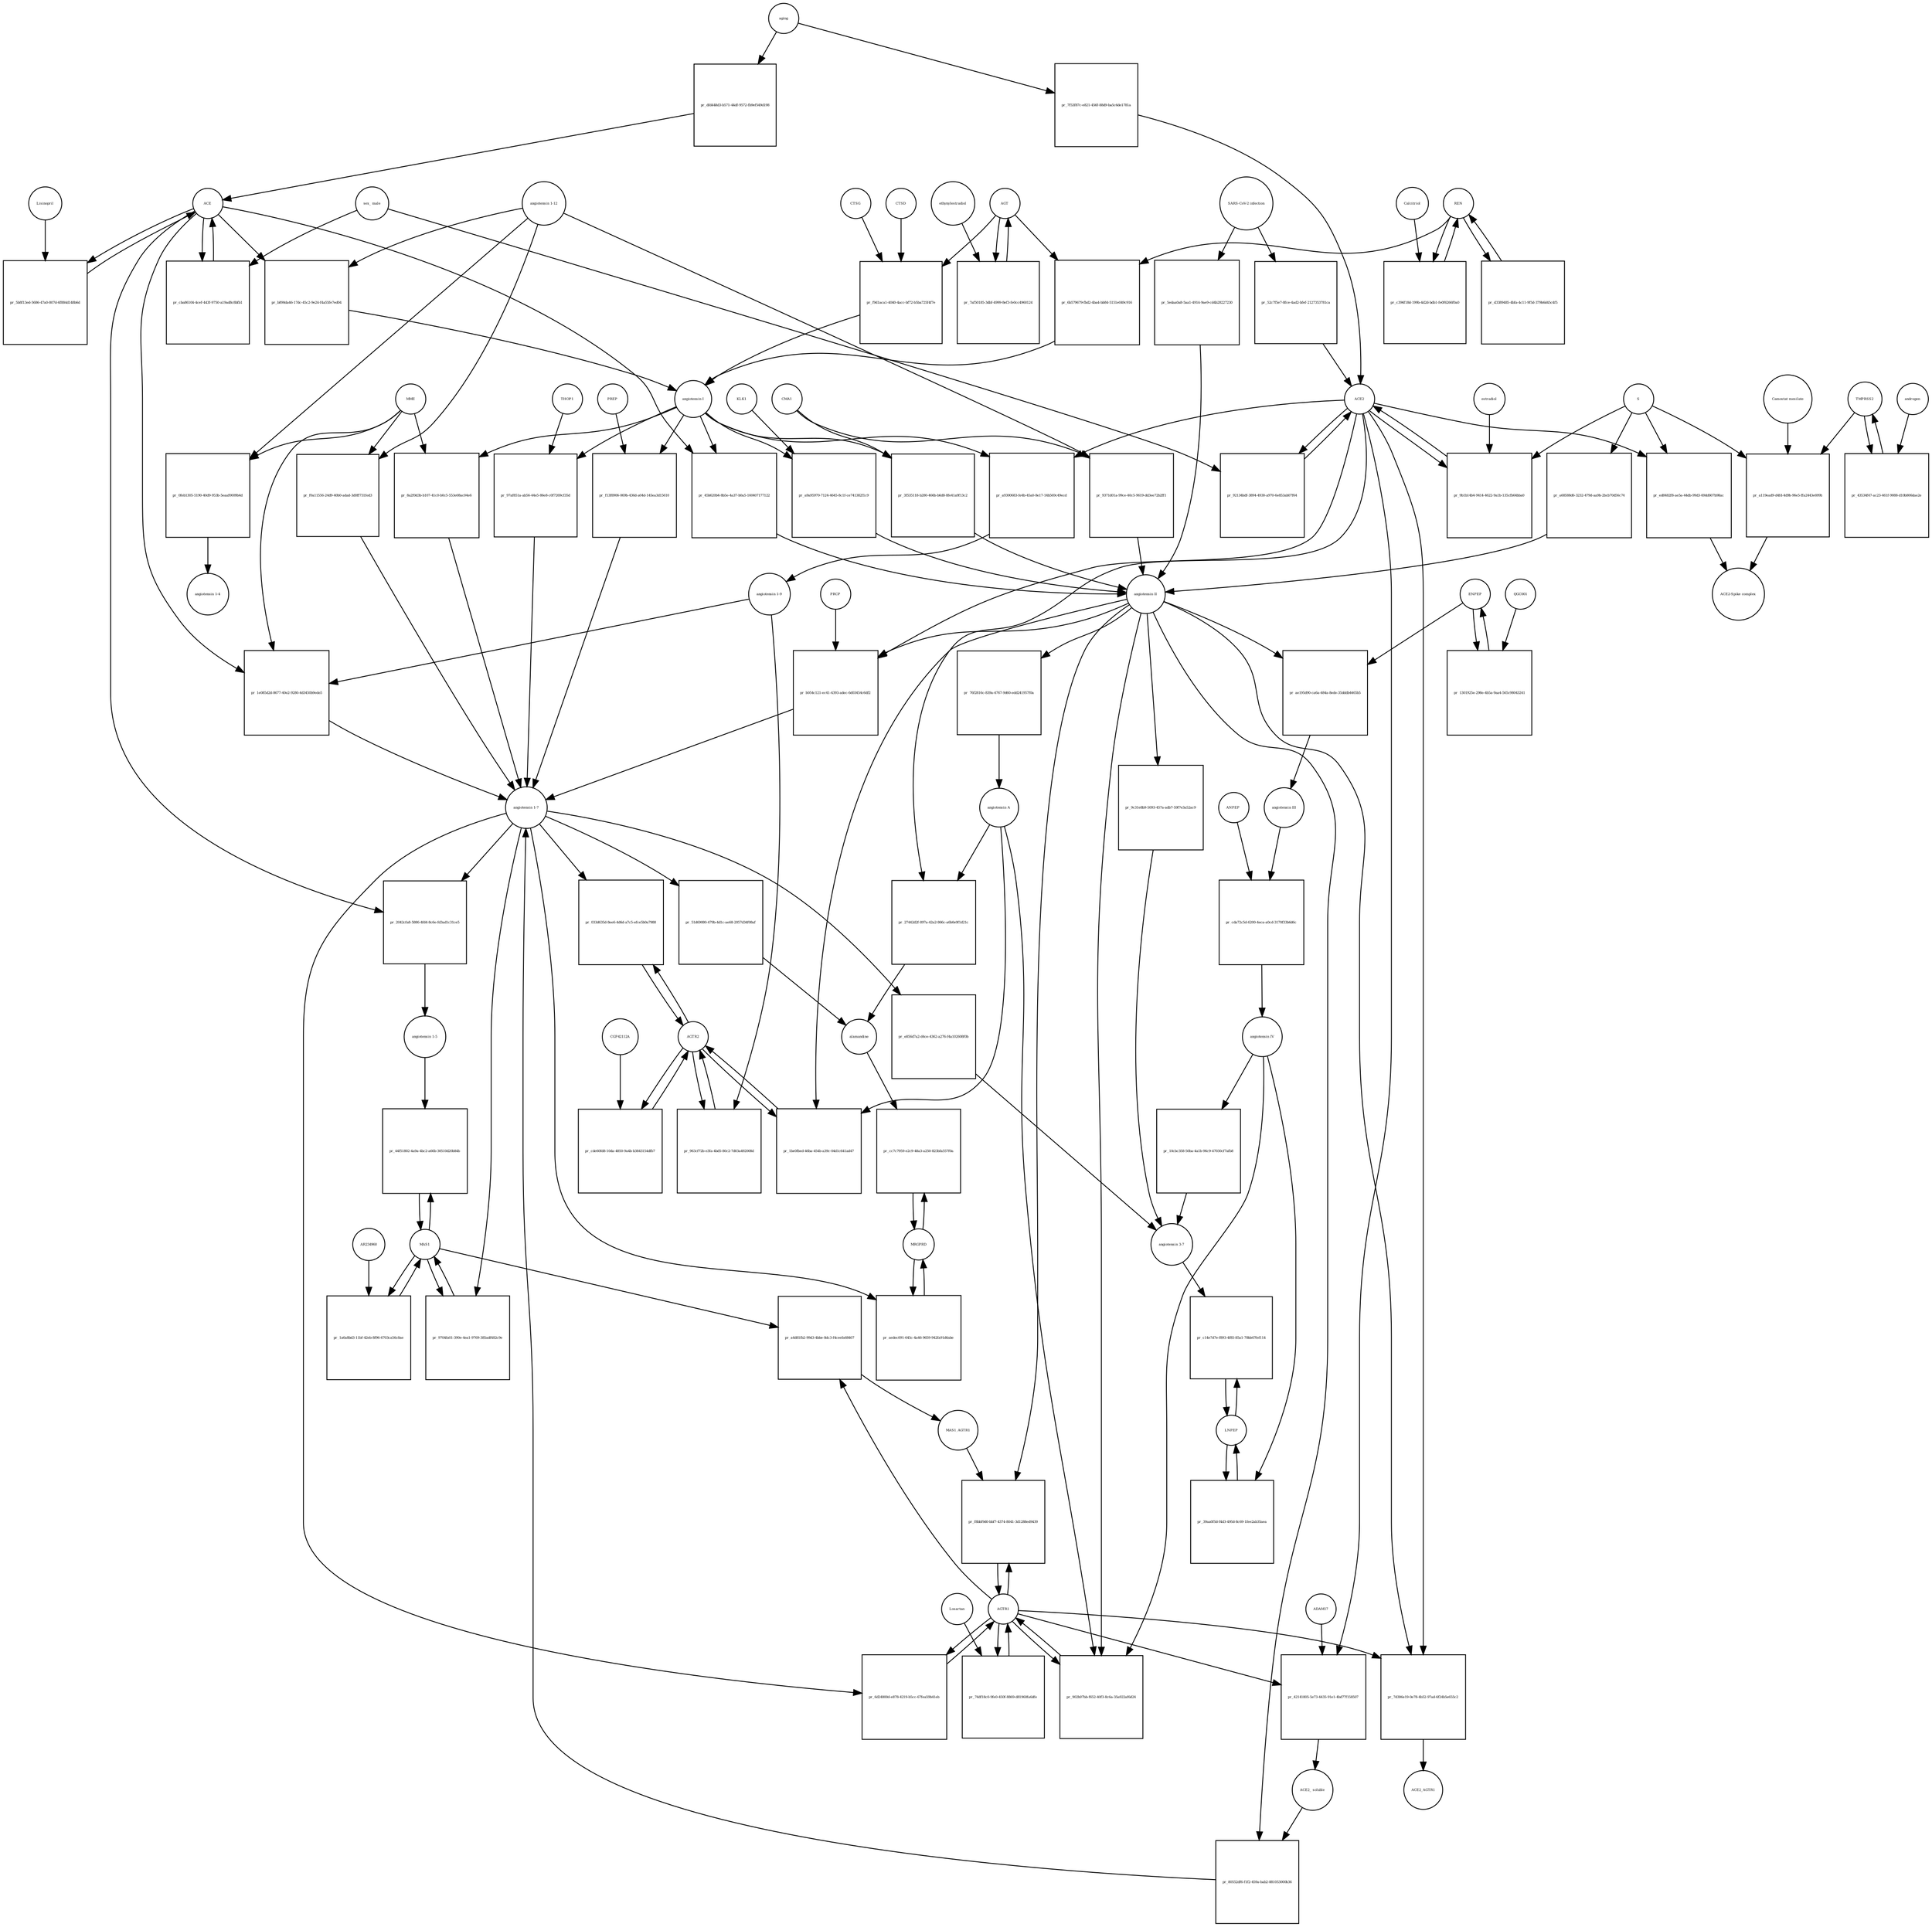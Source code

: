 strict digraph  {
"angiotensin I" [annotation="urn_miriam_obo.chebi_CHEBI%3A2718", bipartite=0, cls="simple chemical", fontsize=4, label="angiotensin I", shape=circle];
"pr_45b620b4-8b5e-4a37-b0a5-160407177122" [annotation="", bipartite=1, cls=process, fontsize=4, label="pr_45b620b4-8b5e-4a37-b0a5-160407177122", shape=square];
"angiotensin II" [annotation="urn_miriam_obo.chebi_CHEBI%3A2718", bipartite=0, cls="simple chemical", fontsize=4, label="angiotensin II", shape=circle];
ACE [annotation="urn_miriam_hgnc_HGNC%3A2707", bipartite=0, cls=macromolecule, fontsize=4, label=ACE, shape=circle];
"pr_a9300683-fe4b-45a0-8e17-14b569c49ecd" [annotation="", bipartite=1, cls=process, fontsize=4, label="pr_a9300683-fe4b-45a0-8e17-14b569c49ecd", shape=square];
"angiotensin 1-9" [annotation="urn_miriam_obo.chebi_CHEBI%3A80128", bipartite=0, cls="simple chemical", fontsize=4, label="angiotensin 1-9", shape=circle];
ACE2 [annotation="urn_miriam_hgnc_HGNC%3A13557", bipartite=0, cls=macromolecule, fontsize=4, label=ACE2, shape=circle];
"pr_1e085d2d-8677-40e2-9280-4d3450b9ede5" [annotation="", bipartite=1, cls=process, fontsize=4, label="pr_1e085d2d-8677-40e2-9280-4d3450b9ede5", shape=square];
"angiotensin 1-7" [annotation="urn_miriam_obo.chebi_CHEBI%3A55438", bipartite=0, cls="simple chemical", fontsize=4, label="angiotensin 1-7", shape=circle];
MME [annotation="urn_miriam_hgnc_HGNC%3A7154", bipartite=0, cls=macromolecule, fontsize=4, label=MME, shape=circle];
"pr_b054c121-ec41-4393-adec-6d03454c6df2" [annotation="", bipartite=1, cls=process, fontsize=4, label="pr_b054c121-ec41-4393-adec-6d03454c6df2", shape=square];
PRCP [annotation="urn_miriam_hgnc_HGNC%3A9344", bipartite=0, cls=macromolecule, fontsize=4, label=PRCP, shape=circle];
"pr_2042cfa8-5886-4fd4-8c6e-fd3ad1c31ce5" [annotation="", bipartite=1, cls=process, fontsize=4, label="pr_2042cfa8-5886-4fd4-8c6e-fd3ad1c31ce5", shape=square];
"angiotensin 1-5" [annotation="urn_miriam_obo.chebi_CHEBI%3A80129", bipartite=0, cls="simple chemical", fontsize=4, label="angiotensin 1-5", shape=circle];
REN [annotation="urn_miriam_hgnc_HGNC%3A9958", bipartite=0, cls=macromolecule, fontsize=4, label=REN, shape=circle];
"pr_c396f18d-199b-4d2d-bdb1-fe0f6266f0a0" [annotation="", bipartite=1, cls="omitted process", fontsize=4, label="pr_c396f18d-199b-4d2d-bdb1-fe0f6266f0a0", shape=square];
Calcitriol [annotation="urn_miriam_obo.chebi_CHEBI%3A17823", bipartite=0, cls="simple chemical", fontsize=4, label=Calcitriol, shape=circle];
AGT [annotation="urn_miriam_hgnc_HGNC%3A333", bipartite=0, cls=macromolecule, fontsize=4, label=AGT, shape=circle];
"pr_6b579679-fbd2-4ba4-bb84-5151e049c916" [annotation="", bipartite=1, cls=process, fontsize=4, label="pr_6b579679-fbd2-4ba4-bb84-5151e049c916", shape=square];
"pr_8a2f0d3b-b107-41c0-b0c5-553e08ac04e6" [annotation="", bipartite=1, cls=process, fontsize=4, label="pr_8a2f0d3b-b107-41c0-b0c5-553e08ac04e6", shape=square];
MAS1 [annotation="urn_miriam_hgnc_HGNC%3A6899", bipartite=0, cls=macromolecule, fontsize=4, label=MAS1, shape=circle];
"pr_44f51802-4a9a-4bc2-a66b-30510d20b84b" [annotation="", bipartite=1, cls=process, fontsize=4, label="pr_44f51802-4a9a-4bc2-a66b-30510d20b84b", shape=square];
"pr_51d69080-479b-4d1c-ae68-2057d34f08af" [annotation="", bipartite=1, cls=process, fontsize=4, label="pr_51d69080-479b-4d1c-ae68-2057d34f08af", shape=square];
alamandine [annotation="urn_miriam_pubchem.compound_44192273", bipartite=0, cls="simple chemical", fontsize=4, label=alamandine, shape=circle];
"pr_76f2816c-839a-4767-9d60-edd241957f0a" [annotation="", bipartite=1, cls=process, fontsize=4, label="pr_76f2816c-839a-4767-9d60-edd241957f0a", shape=square];
"angiotensin A" [annotation="urn_miriam_kegg.compound_C20970|urn_miriam_pubchem.compound_91691124", bipartite=0, cls="simple chemical", fontsize=4, label="angiotensin A", shape=circle];
"pr_27442d2f-897a-42a2-866c-a6b0e9f1d21c" [annotation="", bipartite=1, cls=process, fontsize=4, label="pr_27442d2f-897a-42a2-866c-a6b0e9f1d21c", shape=square];
"pr_ae195d90-ca6a-484a-8ede-35dddb4465b5" [annotation="", bipartite=1, cls=process, fontsize=4, label="pr_ae195d90-ca6a-484a-8ede-35dddb4465b5", shape=square];
"angiotensin III" [annotation="urn_miriam_obo.chebi_CHEBI%3A89666", bipartite=0, cls="simple chemical", fontsize=4, label="angiotensin III", shape=circle];
ENPEP [annotation="urn_miriam_hgnc_HGNC%3A3355", bipartite=0, cls=macromolecule, fontsize=4, label=ENPEP, shape=circle];
"pr_cda72c5d-6200-4eca-a0cd-3170f33b6d6c" [annotation="", bipartite=1, cls=process, fontsize=4, label="pr_cda72c5d-6200-4eca-a0cd-3170f33b6d6c", shape=square];
"angiotensin IV" [annotation="urn_miriam_obo.chebi_CHEBI%3A80127", bipartite=0, cls="simple chemical", fontsize=4, label="angiotensin IV", shape=circle];
"ANPEP " [annotation="urn_miriam_hgnc_HGNC%3A500", bipartite=0, cls=macromolecule, fontsize=4, label="ANPEP ", shape=circle];
AGTR2 [annotation="urn_miriam_hgnc_HGNC%3A338", bipartite=0, cls=macromolecule, fontsize=4, label=AGTR2, shape=circle];
"pr_cde60fd8-10da-4850-9a4b-b3843154dfb7" [annotation="", bipartite=1, cls=process, fontsize=4, label="pr_cde60fd8-10da-4850-9a4b-b3843154dfb7", shape=square];
CGP42112A [annotation="urn_miriam_obo.chebi_CHEBI%3A147302", bipartite=0, cls="simple chemical", fontsize=4, label=CGP42112A, shape=circle];
"pr_d3389485-4bfa-4c11-9f5d-379b6d45c4f5" [annotation="", bipartite=1, cls=process, fontsize=4, label="pr_d3389485-4bfa-4c11-9f5d-379b6d45c4f5", shape=square];
"pr_42141805-5e73-4435-91e1-4bd77f158507" [annotation="", bipartite=1, cls=process, fontsize=4, label="pr_42141805-5e73-4435-91e1-4bd77f158507", shape=square];
"ACE2_ soluble" [annotation="urn_miriam_hgnc.symbol_ACE2", bipartite=0, cls=macromolecule, fontsize=4, label="ACE2_ soluble", shape=circle];
ADAM17 [annotation="urn_miriam_hgnc_HGNC%3A195", bipartite=0, cls=macromolecule, fontsize=4, label=ADAM17, shape=circle];
AGTR1 [annotation="urn_miriam_hgnc_HGNC%3A336", bipartite=0, cls=macromolecule, fontsize=4, label=AGTR1, shape=circle];
"pr_1be0fbed-46ba-454b-a39c-04d1c641ad47" [annotation="", bipartite=1, cls=process, fontsize=4, label="pr_1be0fbed-46ba-454b-a39c-04d1c641ad47", shape=square];
"pr_7f53f87c-e821-456f-88d9-ba5c6de1781a" [annotation="", bipartite=1, cls=process, fontsize=4, label="pr_7f53f87c-e821-456f-88d9-ba5c6de1781a", shape=square];
aging [annotation="urn_miriam_obo.go_GO%3A0007568", bipartite=0, cls=phenotype, fontsize=4, label=aging, shape=circle];
MRGPRD [annotation="urn_miriam_hgnc_HGNC%3A29626", bipartite=0, cls=macromolecule, fontsize=4, label=MRGPRD, shape=circle];
"pr_cc7c7959-e2c9-48a3-a250-823bfa557f0a" [annotation="", bipartite=1, cls=process, fontsize=4, label="pr_cc7c7959-e2c9-48a3-a250-823bfa557f0a", shape=square];
"pr_80552df6-f1f2-459a-bab2-881053000b36" [annotation="", bipartite=1, cls=process, fontsize=4, label="pr_80552df6-f1f2-459a-bab2-881053000b36", shape=square];
"pr_dfd448d3-b571-44df-9572-fb9ef549d198" [annotation="", bipartite=1, cls=process, fontsize=4, label="pr_dfd448d3-b571-44df-9572-fb9ef549d198", shape=square];
"pr_92134bdf-3894-4930-a970-6e853ab07f64" [annotation="", bipartite=1, cls=process, fontsize=4, label="pr_92134bdf-3894-4930-a970-6e853ab07f64", shape=square];
"sex_ male" [annotation=urn_miriam_mesh_D008297, bipartite=0, cls=phenotype, fontsize=4, label="sex_ male", shape=circle];
"pr_a68588d6-3232-479d-aa9b-2bcb70d56c74" [annotation="", bipartite=1, cls=process, fontsize=4, label="pr_a68588d6-3232-479d-aa9b-2bcb70d56c74", shape=square];
S [annotation="urn_miriam_uniprot_P0DTC2|urn_miriam_uniprot_P59594", bipartite=0, cls=macromolecule, fontsize=4, label=S, shape=circle];
"pr_cba86104-4cef-443f-9750-a19ad8c8bfb1" [annotation="", bipartite=1, cls=process, fontsize=4, label="pr_cba86104-4cef-443f-9750-a19ad8c8bfb1", shape=square];
"pr_902b07bb-f652-40f3-8c6a-35a922af6d24" [annotation="", bipartite=1, cls=process, fontsize=4, label="pr_902b07bb-f652-40f3-8c6a-35a922af6d24", shape=square];
"pr_7d306e19-0e78-4b52-97ad-6f24b5e655c2" [annotation="", bipartite=1, cls=process, fontsize=4, label="pr_7d306e19-0e78-4b52-97ad-6f24b5e655c2", shape=square];
ACE2_AGTR1 [annotation=urn_miriam_pubmed_25225202, bipartite=0, cls=complex, fontsize=4, label=ACE2_AGTR1, shape=circle];
"pr_ed8482f8-ae5a-44db-99d3-69dd607b98ac" [annotation="", bipartite=1, cls=process, fontsize=4, label="pr_ed8482f8-ae5a-44db-99d3-69dd607b98ac", shape=square];
"ACE2-Spike complex" [annotation=urn_miriam_pubmed_32275855, bipartite=0, cls=complex, fontsize=4, label="ACE2-Spike complex", shape=circle];
"pr_5edaa0a8-5aa1-4914-9ae9-cd4b28227230" [annotation="", bipartite=1, cls=process, fontsize=4, label="pr_5edaa0a8-5aa1-4914-9ae9-cd4b28227230", shape=square];
"SARS-CoV-2 infection" [annotation="urn_miriam_taxonomy_2697049|urn_miriam_mesh_C000657245", bipartite=0, cls=phenotype, fontsize=4, label="SARS-CoV-2 infection", shape=circle];
"angiotensin 1-12" [annotation=urn_miriam_pubmed_27465904, bipartite=0, cls="simple chemical", fontsize=4, label="angiotensin 1-12", shape=circle];
"pr_9371d01a-99ce-40c5-9619-dd3ee72b2ff1" [annotation="", bipartite=1, cls=process, fontsize=4, label="pr_9371d01a-99ce-40c5-9619-dd3ee72b2ff1", shape=square];
CMA1 [annotation="urn_miriam_hgnc_HGNC%3A2097", bipartite=0, cls=macromolecule, fontsize=4, label=CMA1, shape=circle];
TMPRSS2 [annotation="urn_miriam_hgnc_HGNC%3A11876", bipartite=0, cls=macromolecule, fontsize=4, label=TMPRSS2, shape=circle];
"pr_43534f47-ac23-461f-9088-d10b806dae2e" [annotation="", bipartite=1, cls="omitted process", fontsize=4, label="pr_43534f47-ac23-461f-9088-d10b806dae2e", shape=square];
androgen [annotation="urn_miriam_obo.chebi_CHEBI%3A50113", bipartite=0, cls="simple chemical", fontsize=4, label=androgen, shape=circle];
"pr_0feb1305-5190-40d9-953b-5eaaf0009b4d" [annotation="", bipartite=1, cls=process, fontsize=4, label="pr_0feb1305-5190-40d9-953b-5eaaf0009b4d", shape=square];
"angiotensin 1-4" [annotation=urn_miriam_pubmed_22490446, bipartite=0, cls="simple chemical", fontsize=4, label="angiotensin 1-4", shape=circle];
"pr_a4d81fb2-99d3-4bbe-8dc3-f4ceefa68407" [annotation="", bipartite=1, cls=process, fontsize=4, label="pr_a4d81fb2-99d3-4bbe-8dc3-f4ceefa68407", shape=square];
MAS1_AGTR1 [annotation=urn_miriam_pubmed_15809376, bipartite=0, cls=complex, fontsize=4, label=MAS1_AGTR1, shape=circle];
"pr_f8bbf9d0-bbf7-4374-8041-3d1288ed9439" [annotation="", bipartite=1, cls=process, fontsize=4, label="pr_f8bbf9d0-bbf7-4374-8041-3d1288ed9439", shape=square];
"pr_5b8f13ed-5686-47a0-807d-6f884d148b6d" [annotation="", bipartite=1, cls=process, fontsize=4, label="pr_5b8f13ed-5686-47a0-807d-6f884d148b6d", shape=square];
Lisinopril [annotation="urn_miriam_obo.chebi_CHEBI%3A43755", bipartite=0, cls="simple chemical", fontsize=4, label=Lisinopril, shape=circle];
"pr_b890da46-17dc-45c2-9e24-f4a55fe7ed04" [annotation="", bipartite=1, cls=process, fontsize=4, label="pr_b890da46-17dc-45c2-9e24-f4a55fe7ed04", shape=square];
LNPEP [annotation="urn_miriam_hgnc_HGNC%3A6656", bipartite=0, cls=macromolecule, fontsize=4, label=LNPEP, shape=circle];
"pr_39aa0f5d-f4d3-495d-8c69-1fee2ab35aea" [annotation="", bipartite=1, cls=process, fontsize=4, label="pr_39aa0f5d-f4d3-495d-8c69-1fee2ab35aea", shape=square];
"pr_f0a11556-24d9-40b0-adad-3d0ff731fed3" [annotation="", bipartite=1, cls=process, fontsize=4, label="pr_f0a11556-24d9-40b0-adad-3d0ff731fed3", shape=square];
"pr_1a6a8bd3-11bf-42eb-8f96-6703ca56c8ae" [annotation="", bipartite=1, cls=process, fontsize=4, label="pr_1a6a8bd3-11bf-42eb-8f96-6703ca56c8ae", shape=square];
AR234960 [annotation="urn_miriam_pubchem.compound_146025955", bipartite=0, cls="simple chemical", fontsize=4, label=AR234960, shape=circle];
"pr_1301925e-298e-4b5a-9aa4-565c98043241" [annotation="", bipartite=1, cls=process, fontsize=4, label="pr_1301925e-298e-4b5a-9aa4-565c98043241", shape=square];
QGC001 [annotation=urn_miriam_pubmed_24337978, bipartite=0, cls="simple chemical", fontsize=4, label=QGC001, shape=circle];
"pr_f9d1aca1-4040-4acc-bf72-b5ba725f4f7e" [annotation="", bipartite=1, cls=process, fontsize=4, label="pr_f9d1aca1-4040-4acc-bf72-b5ba725f4f7e", shape=square];
CTSD [annotation="urn_miriam_hgnc_HGNC%3A2529", bipartite=0, cls=macromolecule, fontsize=4, label=CTSD, shape=circle];
CTSG [annotation="urn_miriam_hgnc_HGNC%3A2532", bipartite=0, cls=macromolecule, fontsize=4, label=CTSG, shape=circle];
"pr_3f535118-b280-466b-b6d8-8fe41a9f13c2" [annotation="", bipartite=1, cls=process, fontsize=4, label="pr_3f535118-b280-466b-b6d8-8fe41a9f13c2", shape=square];
"pr_a9a95970-7124-4645-8c1f-ce741382f1c9" [annotation="", bipartite=1, cls=process, fontsize=4, label="pr_a9a95970-7124-4645-8c1f-ce741382f1c9", shape=square];
KLK1 [annotation="urn_miriam_hgnc_HGNC%3A6357", bipartite=0, cls=macromolecule, fontsize=4, label=KLK1, shape=circle];
"pr_97af851a-ab56-44e5-86e8-c0f7269cf35d" [annotation="", bipartite=1, cls=process, fontsize=4, label="pr_97af851a-ab56-44e5-86e8-c0f7269cf35d", shape=square];
THOP1 [annotation="urn_miriam_hgnc_HGNC%3A11793", bipartite=0, cls=macromolecule, fontsize=4, label=THOP1, shape=circle];
"pr_f13f8906-069b-436d-a04d-145ea3d15610" [annotation="", bipartite=1, cls=process, fontsize=4, label="pr_f13f8906-069b-436d-a04d-145ea3d15610", shape=square];
PREP [annotation="urn_miriam_hgnc_HGNC%3A9358", bipartite=0, cls=macromolecule, fontsize=4, label=PREP, shape=circle];
"pr_74df18c0-9fe0-450f-8869-d81960fa6dfe" [annotation="", bipartite=1, cls=process, fontsize=4, label="pr_74df18c0-9fe0-450f-8869-d81960fa6dfe", shape=square];
Losartan [annotation="urn_miriam_obo.chebi_CHEBI%3A6541", bipartite=0, cls="simple chemical", fontsize=4, label=Losartan, shape=circle];
"pr_6d24800d-e878-4219-b5cc-67fea59b41eb" [annotation="", bipartite=1, cls=process, fontsize=4, label="pr_6d24800d-e878-4219-b5cc-67fea59b41eb", shape=square];
"pr_033d635d-8ee6-4d6d-a7c5-efce5b0a7988" [annotation="", bipartite=1, cls=process, fontsize=4, label="pr_033d635d-8ee6-4d6d-a7c5-efce5b0a7988", shape=square];
"pr_963cf72b-e3fa-4bd5-80c2-7d03a492008d" [annotation="", bipartite=1, cls=process, fontsize=4, label="pr_963cf72b-e3fa-4bd5-80c2-7d03a492008d", shape=square];
"pr_9704fa01-390e-4ea1-9769-385adf482c9e" [annotation="", bipartite=1, cls=process, fontsize=4, label="pr_9704fa01-390e-4ea1-9769-385adf482c9e", shape=square];
"pr_aedec091-645c-4a46-9659-942fa91d6abe" [annotation="", bipartite=1, cls=process, fontsize=4, label="pr_aedec091-645c-4a46-9659-942fa91d6abe", shape=square];
"pr_e856d7a2-d4ce-4362-a276-f4a102608f0b" [annotation="", bipartite=1, cls=process, fontsize=4, label="pr_e856d7a2-d4ce-4362-a276-f4a102608f0b", shape=square];
"angiotensin 3-7" [annotation=urn_miriam_pubmed_30934934, bipartite=0, cls="simple chemical", fontsize=4, label="angiotensin 3-7", shape=circle];
"pr_9c31e8b9-5093-457a-adb7-59f7e3a52ac9" [annotation="", bipartite=1, cls=process, fontsize=4, label="pr_9c31e8b9-5093-457a-adb7-59f7e3a52ac9", shape=square];
"pr_10cbc358-50ba-4a1b-96c9-47030cf7afb8" [annotation="", bipartite=1, cls=process, fontsize=4, label="pr_10cbc358-50ba-4a1b-96c9-47030cf7afb8", shape=square];
"pr_a119ead9-d4fd-4d9b-96e5-ffa2443e699b" [annotation="", bipartite=1, cls="omitted process", fontsize=4, label="pr_a119ead9-d4fd-4d9b-96e5-ffa2443e699b", shape=square];
"Camostat mesilate" [annotation="urn_miriam_obo.chebi_CHEBI%3A135632", bipartite=0, cls="simple chemical", fontsize=4, label="Camostat mesilate", shape=circle];
"pr_c14e7d7e-f893-4f85-85a1-70bb47fef114" [annotation="", bipartite=1, cls=process, fontsize=4, label="pr_c14e7d7e-f893-4f85-85a1-70bb47fef114", shape=square];
"pr_9b1b14b4-9414-4622-9a1b-135cfb64bba0" [annotation="", bipartite=1, cls="omitted process", fontsize=4, label="pr_9b1b14b4-9414-4622-9a1b-135cfb64bba0", shape=square];
estradiol [annotation="urn_miriam_obo.chebi_CHEBI%3A16469", bipartite=0, cls="simple chemical", fontsize=4, label=estradiol, shape=circle];
"pr_7af50185-3dbf-4999-8ef3-fe0cc4960124" [annotation="", bipartite=1, cls="omitted process", fontsize=4, label="pr_7af50185-3dbf-4999-8ef3-fe0cc4960124", shape=square];
ethynylestradiol [annotation="urn_miriam_obo.chebi_CHEBI%3A4903", bipartite=0, cls="simple chemical", fontsize=4, label=ethynylestradiol, shape=circle];
"pr_52c7f5e7-8fce-4ad2-bfef-2127353781ca" [annotation="", bipartite=1, cls=process, fontsize=4, label="pr_52c7f5e7-8fce-4ad2-bfef-2127353781ca", shape=square];
"angiotensin I" -> "pr_45b620b4-8b5e-4a37-b0a5-160407177122"  [annotation="", interaction_type=consumption];
"angiotensin I" -> "pr_a9300683-fe4b-45a0-8e17-14b569c49ecd"  [annotation="", interaction_type=consumption];
"angiotensin I" -> "pr_8a2f0d3b-b107-41c0-b0c5-553e08ac04e6"  [annotation="", interaction_type=consumption];
"angiotensin I" -> "pr_3f535118-b280-466b-b6d8-8fe41a9f13c2"  [annotation="", interaction_type=consumption];
"angiotensin I" -> "pr_a9a95970-7124-4645-8c1f-ce741382f1c9"  [annotation="", interaction_type=consumption];
"angiotensin I" -> "pr_97af851a-ab56-44e5-86e8-c0f7269cf35d"  [annotation="", interaction_type=consumption];
"angiotensin I" -> "pr_f13f8906-069b-436d-a04d-145ea3d15610"  [annotation="", interaction_type=consumption];
"pr_45b620b4-8b5e-4a37-b0a5-160407177122" -> "angiotensin II"  [annotation="", interaction_type=production];
"angiotensin II" -> "pr_b054c121-ec41-4393-adec-6d03454c6df2"  [annotation="", interaction_type=consumption];
"angiotensin II" -> "pr_76f2816c-839a-4767-9d60-edd241957f0a"  [annotation="", interaction_type=consumption];
"angiotensin II" -> "pr_ae195d90-ca6a-484a-8ede-35dddb4465b5"  [annotation="", interaction_type=consumption];
"angiotensin II" -> "pr_1be0fbed-46ba-454b-a39c-04d1c641ad47"  [annotation="urn_miriam_pubmed_17630322|urn_miriam_taxonomy_9606|urn_miriam_pubmed_17138938", interaction_type=stimulation];
"angiotensin II" -> "pr_80552df6-f1f2-459a-bab2-881053000b36"  [annotation="", interaction_type=consumption];
"angiotensin II" -> "pr_902b07bb-f652-40f3-8c6a-35a922af6d24"  [annotation="urn_miriam_pubmed_26497614|urn_miriam_taxonomy_10116|urn_miriam_pubmed_17630322|urn_miriam_pubmed_32333398|urn_miriam_pubmed_17138938|urn_miriam_taxonomy_9606", interaction_type=stimulation];
"angiotensin II" -> "pr_7d306e19-0e78-4b52-97ad-6f24b5e655c2"  [annotation="urn_miriam_pubmed_25225202|urn_miriam_taxonomy_9606", interaction_type=inhibition];
"angiotensin II" -> "pr_f8bbf9d0-bbf7-4374-8041-3d1288ed9439"  [annotation="urn_miriam_pubmed_15809376|urn_miriam_taxonomy_9606", interaction_type=stimulation];
"angiotensin II" -> "pr_9c31e8b9-5093-457a-adb7-59f7e3a52ac9"  [annotation="", interaction_type=consumption];
ACE -> "pr_45b620b4-8b5e-4a37-b0a5-160407177122"  [annotation="urn_miriam_taxonomy_9606|urn_miriam_pubmed_10969042", interaction_type=catalysis];
ACE -> "pr_1e085d2d-8677-40e2-9280-4d3450b9ede5"  [annotation="urn_miriam_pubmed_15283675|urn_miriam_taxonomy_9606", interaction_type=catalysis];
ACE -> "pr_2042cfa8-5886-4fd4-8c6e-fd3ad1c31ce5"  [annotation="urn_miriam_pubmed_10969042|urn_miriam_taxonomy_9606", interaction_type=catalysis];
ACE -> "pr_cba86104-4cef-443f-9750-a19ad8c8bfb1"  [annotation="", interaction_type=consumption];
ACE -> "pr_5b8f13ed-5686-47a0-807d-6f884d148b6d"  [annotation="", interaction_type=consumption];
ACE -> "pr_b890da46-17dc-45c2-9e24-f4a55fe7ed04"  [annotation="urn_miriam_pubmed_22490446|urn_miriam_taxonomy_10116", interaction_type=catalysis];
"pr_a9300683-fe4b-45a0-8e17-14b569c49ecd" -> "angiotensin 1-9"  [annotation="", interaction_type=production];
"angiotensin 1-9" -> "pr_1e085d2d-8677-40e2-9280-4d3450b9ede5"  [annotation="", interaction_type=consumption];
"angiotensin 1-9" -> "pr_963cf72b-e3fa-4bd5-80c2-7d03a492008d"  [annotation="urn_miriam_pubmed_30048754|urn_miriam_taxonomy_10116", interaction_type=stimulation];
ACE2 -> "pr_a9300683-fe4b-45a0-8e17-14b569c49ecd"  [annotation="urn_miriam_pubmed_10969042|urn_miriam_taxonomy_9606", interaction_type=catalysis];
ACE2 -> "pr_b054c121-ec41-4393-adec-6d03454c6df2"  [annotation="urn_miriam_taxonomy_10090|urn_miriam_pubmed_23392115", interaction_type=catalysis];
ACE2 -> "pr_27442d2f-897a-42a2-866c-a6b0e9f1d21c"  [annotation="urn_miriam_pubmed_23446738|urn_miriam_taxonomy_9606", interaction_type=catalysis];
ACE2 -> "pr_42141805-5e73-4435-91e1-4bd77f158507"  [annotation="", interaction_type=consumption];
ACE2 -> "pr_92134bdf-3894-4930-a970-6e853ab07f64"  [annotation="", interaction_type=consumption];
ACE2 -> "pr_7d306e19-0e78-4b52-97ad-6f24b5e655c2"  [annotation="", interaction_type=consumption];
ACE2 -> "pr_ed8482f8-ae5a-44db-99d3-69dd607b98ac"  [annotation="", interaction_type=consumption];
ACE2 -> "pr_9b1b14b4-9414-4622-9a1b-135cfb64bba0"  [annotation="", interaction_type=consumption];
"pr_1e085d2d-8677-40e2-9280-4d3450b9ede5" -> "angiotensin 1-7"  [annotation="", interaction_type=production];
"angiotensin 1-7" -> "pr_2042cfa8-5886-4fd4-8c6e-fd3ad1c31ce5"  [annotation="", interaction_type=consumption];
"angiotensin 1-7" -> "pr_51d69080-479b-4d1c-ae68-2057d34f08af"  [annotation="", interaction_type=consumption];
"angiotensin 1-7" -> "pr_6d24800d-e878-4219-b5cc-67fea59b41eb"  [annotation="urn_miriam_pubmed_29928987|urn_miriam_taxonomy_9606", interaction_type=inhibition];
"angiotensin 1-7" -> "pr_033d635d-8ee6-4d6d-a7c5-efce5b0a7988"  [annotation="urn_miriam_pubmed_15767466|urn_miriam_taxonomy_10116", interaction_type=stimulation];
"angiotensin 1-7" -> "pr_9704fa01-390e-4ea1-9769-385adf482c9e"  [annotation="urn_miriam_pubmed_27217404|urn_miriam_taxonomy_9606", interaction_type=stimulation];
"angiotensin 1-7" -> "pr_aedec091-645c-4a46-9659-942fa91d6abe"  [annotation="urn_miriam_pubmed_27217404|urn_miriam_taxonomy_9606", interaction_type=stimulation];
"angiotensin 1-7" -> "pr_e856d7a2-d4ce-4362-a276-f4a102608f0b"  [annotation="", interaction_type=consumption];
MME -> "pr_1e085d2d-8677-40e2-9280-4d3450b9ede5"  [annotation="urn_miriam_pubmed_15283675|urn_miriam_taxonomy_9606", interaction_type=catalysis];
MME -> "pr_8a2f0d3b-b107-41c0-b0c5-553e08ac04e6"  [annotation="urn_miriam_taxonomy_9606|urn_miriam_pubmed_15283675", interaction_type=catalysis];
MME -> "pr_0feb1305-5190-40d9-953b-5eaaf0009b4d"  [annotation="urn_miriam_pubmed_22490446|urn_miriam_taxonomy_10116", interaction_type=catalysis];
MME -> "pr_f0a11556-24d9-40b0-adad-3d0ff731fed3"  [annotation="urn_miriam_pubmed_22490446|urn_miriam_taxonomy_10116", interaction_type=catalysis];
"pr_b054c121-ec41-4393-adec-6d03454c6df2" -> "angiotensin 1-7"  [annotation="", interaction_type=production];
PRCP -> "pr_b054c121-ec41-4393-adec-6d03454c6df2"  [annotation="urn_miriam_taxonomy_10090|urn_miriam_pubmed_23392115", interaction_type=catalysis];
"pr_2042cfa8-5886-4fd4-8c6e-fd3ad1c31ce5" -> "angiotensin 1-5"  [annotation="", interaction_type=production];
"angiotensin 1-5" -> "pr_44f51802-4a9a-4bc2-a66b-30510d20b84b"  [annotation="urn_miriam_pubmed_27660028|urn_miriam_taxonomy_10116", interaction_type=stimulation];
REN -> "pr_c396f18d-199b-4d2d-bdb1-fe0f6266f0a0"  [annotation="", interaction_type=consumption];
REN -> "pr_6b579679-fbd2-4ba4-bb84-5151e049c916"  [annotation="urn_miriam_pubmed_10585461|urn_miriam_taxonomy_9606", interaction_type=catalysis];
REN -> "pr_d3389485-4bfa-4c11-9f5d-379b6d45c4f5"  [annotation="", interaction_type=consumption];
"pr_c396f18d-199b-4d2d-bdb1-fe0f6266f0a0" -> REN  [annotation="", interaction_type=production];
Calcitriol -> "pr_c396f18d-199b-4d2d-bdb1-fe0f6266f0a0"  [annotation="urn_miriam_pubmed_12122115|urn_miriam_taxonomy_10090", interaction_type=inhibition];
AGT -> "pr_6b579679-fbd2-4ba4-bb84-5151e049c916"  [annotation="", interaction_type=consumption];
AGT -> "pr_f9d1aca1-4040-4acc-bf72-b5ba725f4f7e"  [annotation="", interaction_type=consumption];
AGT -> "pr_7af50185-3dbf-4999-8ef3-fe0cc4960124"  [annotation="", interaction_type=consumption];
"pr_6b579679-fbd2-4ba4-bb84-5151e049c916" -> "angiotensin I"  [annotation="", interaction_type=production];
"pr_8a2f0d3b-b107-41c0-b0c5-553e08ac04e6" -> "angiotensin 1-7"  [annotation="", interaction_type=production];
MAS1 -> "pr_44f51802-4a9a-4bc2-a66b-30510d20b84b"  [annotation="", interaction_type=consumption];
MAS1 -> "pr_a4d81fb2-99d3-4bbe-8dc3-f4ceefa68407"  [annotation="", interaction_type=consumption];
MAS1 -> "pr_1a6a8bd3-11bf-42eb-8f96-6703ca56c8ae"  [annotation="", interaction_type=consumption];
MAS1 -> "pr_9704fa01-390e-4ea1-9769-385adf482c9e"  [annotation="", interaction_type=consumption];
"pr_44f51802-4a9a-4bc2-a66b-30510d20b84b" -> MAS1  [annotation="", interaction_type=production];
"pr_51d69080-479b-4d1c-ae68-2057d34f08af" -> alamandine  [annotation="", interaction_type=production];
alamandine -> "pr_cc7c7959-e2c9-48a3-a250-823bfa557f0a"  [annotation="urn_miriam_pubmed_23446738|urn_miriam_taxonomy_9606", interaction_type=stimulation];
"pr_76f2816c-839a-4767-9d60-edd241957f0a" -> "angiotensin A"  [annotation="", interaction_type=production];
"angiotensin A" -> "pr_27442d2f-897a-42a2-866c-a6b0e9f1d21c"  [annotation="", interaction_type=consumption];
"angiotensin A" -> "pr_1be0fbed-46ba-454b-a39c-04d1c641ad47"  [annotation="urn_miriam_pubmed_17630322|urn_miriam_taxonomy_9606|urn_miriam_pubmed_17138938", interaction_type=stimulation];
"angiotensin A" -> "pr_902b07bb-f652-40f3-8c6a-35a922af6d24"  [annotation="urn_miriam_pubmed_26497614|urn_miriam_taxonomy_10116|urn_miriam_pubmed_17630322|urn_miriam_pubmed_32333398|urn_miriam_pubmed_17138938|urn_miriam_taxonomy_9606", interaction_type=stimulation];
"pr_27442d2f-897a-42a2-866c-a6b0e9f1d21c" -> alamandine  [annotation="", interaction_type=production];
"pr_ae195d90-ca6a-484a-8ede-35dddb4465b5" -> "angiotensin III"  [annotation="", interaction_type=production];
"angiotensin III" -> "pr_cda72c5d-6200-4eca-a0cd-3170f33b6d6c"  [annotation="", interaction_type=consumption];
ENPEP -> "pr_ae195d90-ca6a-484a-8ede-35dddb4465b5"  [annotation="urn_miriam_pubmed_8876246|urn_miriam_taxonomy_10090", interaction_type=catalysis];
ENPEP -> "pr_1301925e-298e-4b5a-9aa4-565c98043241"  [annotation="", interaction_type=consumption];
"pr_cda72c5d-6200-4eca-a0cd-3170f33b6d6c" -> "angiotensin IV"  [annotation="", interaction_type=production];
"angiotensin IV" -> "pr_902b07bb-f652-40f3-8c6a-35a922af6d24"  [annotation="urn_miriam_pubmed_26497614|urn_miriam_taxonomy_10116|urn_miriam_pubmed_17630322|urn_miriam_pubmed_32333398|urn_miriam_pubmed_17138938|urn_miriam_taxonomy_9606", interaction_type=stimulation];
"angiotensin IV" -> "pr_39aa0f5d-f4d3-495d-8c69-1fee2ab35aea"  [annotation="urn_miriam_pubmed_11707427|urn_miriam_taxonomy_9606", interaction_type=stimulation];
"angiotensin IV" -> "pr_10cbc358-50ba-4a1b-96c9-47030cf7afb8"  [annotation="", interaction_type=consumption];
"ANPEP " -> "pr_cda72c5d-6200-4eca-a0cd-3170f33b6d6c"  [annotation="urn_miriam_pubmed_8876246|urn_miriam_taxonomy_10090", interaction_type=catalysis];
AGTR2 -> "pr_cde60fd8-10da-4850-9a4b-b3843154dfb7"  [annotation="", interaction_type=consumption];
AGTR2 -> "pr_1be0fbed-46ba-454b-a39c-04d1c641ad47"  [annotation="", interaction_type=consumption];
AGTR2 -> "pr_033d635d-8ee6-4d6d-a7c5-efce5b0a7988"  [annotation="", interaction_type=consumption];
AGTR2 -> "pr_963cf72b-e3fa-4bd5-80c2-7d03a492008d"  [annotation="", interaction_type=consumption];
"pr_cde60fd8-10da-4850-9a4b-b3843154dfb7" -> AGTR2  [annotation="", interaction_type=production];
CGP42112A -> "pr_cde60fd8-10da-4850-9a4b-b3843154dfb7"  [annotation="urn_miriam_pubmed_25014541|urn_miriam_taxonomy_9606", interaction_type=stimulation];
"pr_d3389485-4bfa-4c11-9f5d-379b6d45c4f5" -> REN  [annotation="", interaction_type=production];
"pr_42141805-5e73-4435-91e1-4bd77f158507" -> "ACE2_ soluble"  [annotation="", interaction_type=production];
"ACE2_ soluble" -> "pr_80552df6-f1f2-459a-bab2-881053000b36"  [annotation="urn_miriam_pubmed_28512108|urn_miriam_taxonomy_9606", interaction_type=stimulation];
ADAM17 -> "pr_42141805-5e73-4435-91e1-4bd77f158507"  [annotation="urn_miriam_pubmed_24227843|urn_miriam_taxonomy_9606|urn_miriam_pubmed_32333398|urn_miriam_pubmed_28512108", interaction_type=catalysis];
AGTR1 -> "pr_42141805-5e73-4435-91e1-4bd77f158507"  [annotation="urn_miriam_pubmed_24227843|urn_miriam_taxonomy_9606|urn_miriam_pubmed_32333398|urn_miriam_pubmed_28512108", interaction_type=stimulation];
AGTR1 -> "pr_902b07bb-f652-40f3-8c6a-35a922af6d24"  [annotation="", interaction_type=consumption];
AGTR1 -> "pr_7d306e19-0e78-4b52-97ad-6f24b5e655c2"  [annotation="", interaction_type=consumption];
AGTR1 -> "pr_a4d81fb2-99d3-4bbe-8dc3-f4ceefa68407"  [annotation="", interaction_type=consumption];
AGTR1 -> "pr_f8bbf9d0-bbf7-4374-8041-3d1288ed9439"  [annotation="", interaction_type=consumption];
AGTR1 -> "pr_74df18c0-9fe0-450f-8869-d81960fa6dfe"  [annotation="", interaction_type=consumption];
AGTR1 -> "pr_6d24800d-e878-4219-b5cc-67fea59b41eb"  [annotation="", interaction_type=consumption];
"pr_1be0fbed-46ba-454b-a39c-04d1c641ad47" -> AGTR2  [annotation="", interaction_type=production];
"pr_7f53f87c-e821-456f-88d9-ba5c6de1781a" -> ACE2  [annotation="", interaction_type=production];
aging -> "pr_7f53f87c-e821-456f-88d9-ba5c6de1781a"  [annotation="urn_miriam_pubmed_20689271|urn_miriam_taxonomy_10116", interaction_type=inhibition];
aging -> "pr_dfd448d3-b571-44df-9572-fb9ef549d198"  [annotation="urn_miriam_pubmed_20689271|urn_miriam_taxonomy_10116", interaction_type=stimulation];
MRGPRD -> "pr_cc7c7959-e2c9-48a3-a250-823bfa557f0a"  [annotation="", interaction_type=consumption];
MRGPRD -> "pr_aedec091-645c-4a46-9659-942fa91d6abe"  [annotation="", interaction_type=consumption];
"pr_cc7c7959-e2c9-48a3-a250-823bfa557f0a" -> MRGPRD  [annotation="", interaction_type=production];
"pr_80552df6-f1f2-459a-bab2-881053000b36" -> "angiotensin 1-7"  [annotation="", interaction_type=production];
"pr_dfd448d3-b571-44df-9572-fb9ef549d198" -> ACE  [annotation="", interaction_type=production];
"pr_92134bdf-3894-4930-a970-6e853ab07f64" -> ACE2  [annotation="", interaction_type=production];
"sex_ male" -> "pr_92134bdf-3894-4930-a970-6e853ab07f64"  [annotation="urn_miriam_pubmed_26171856|urn_miriam_taxonomy_10116", interaction_type=stimulation];
"sex_ male" -> "pr_cba86104-4cef-443f-9750-a19ad8c8bfb1"  [annotation="urn_miriam_pubmed_26171856|urn_miriam_taxonomy_10116", interaction_type=stimulation];
"pr_a68588d6-3232-479d-aa9b-2bcb70d56c74" -> "angiotensin II"  [annotation="", interaction_type=production];
S -> "pr_a68588d6-3232-479d-aa9b-2bcb70d56c74"  [annotation="urn_miriam_pubmed_16007097|urn_miriam_taxonomy_10090|urn_miriam_uniprot_P59594", interaction_type=stimulation];
S -> "pr_ed8482f8-ae5a-44db-99d3-69dd607b98ac"  [annotation="", interaction_type=consumption];
S -> "pr_a119ead9-d4fd-4d9b-96e5-ffa2443e699b"  [annotation="", interaction_type=consumption];
S -> "pr_9b1b14b4-9414-4622-9a1b-135cfb64bba0"  [annotation="urn_miriam_pubmed_32432918|urn_miriam_taxonomy_9606|urn_miriam_pubmed_19864379|urn_miriam_uniprot_P59594", interaction_type=inhibition];
"pr_cba86104-4cef-443f-9750-a19ad8c8bfb1" -> ACE  [annotation="", interaction_type=production];
"pr_902b07bb-f652-40f3-8c6a-35a922af6d24" -> AGTR1  [annotation="", interaction_type=production];
"pr_7d306e19-0e78-4b52-97ad-6f24b5e655c2" -> ACE2_AGTR1  [annotation="", interaction_type=production];
"pr_ed8482f8-ae5a-44db-99d3-69dd607b98ac" -> "ACE2-Spike complex"  [annotation="", interaction_type=production];
"pr_5edaa0a8-5aa1-4914-9ae9-cd4b28227230" -> "angiotensin II"  [annotation="", interaction_type=production];
"SARS-CoV-2 infection" -> "pr_5edaa0a8-5aa1-4914-9ae9-cd4b28227230"  [annotation="urn_miriam_pubmed_32048163|urn_miriam_taxonomy_9606", interaction_type=stimulation];
"SARS-CoV-2 infection" -> "pr_52c7f5e7-8fce-4ad2-bfef-2127353781ca"  [annotation="urn_miriam_pubmed_32408336|urn_miriam_taxonomy_9606", interaction_type=inhibition];
"angiotensin 1-12" -> "pr_9371d01a-99ce-40c5-9619-dd3ee72b2ff1"  [annotation="", interaction_type=consumption];
"angiotensin 1-12" -> "pr_0feb1305-5190-40d9-953b-5eaaf0009b4d"  [annotation="", interaction_type=consumption];
"angiotensin 1-12" -> "pr_b890da46-17dc-45c2-9e24-f4a55fe7ed04"  [annotation="", interaction_type=consumption];
"angiotensin 1-12" -> "pr_f0a11556-24d9-40b0-adad-3d0ff731fed3"  [annotation="", interaction_type=consumption];
"pr_9371d01a-99ce-40c5-9619-dd3ee72b2ff1" -> "angiotensin II"  [annotation="", interaction_type=production];
CMA1 -> "pr_9371d01a-99ce-40c5-9619-dd3ee72b2ff1"  [annotation="urn_miriam_pubmed_22180785|urn_miriam_taxonomy_9606", interaction_type=catalysis];
CMA1 -> "pr_3f535118-b280-466b-b6d8-8fe41a9f13c2"  [annotation="urn_miriam_pubmed_2266130|urn_miriam_taxonomy_9606", interaction_type=catalysis];
TMPRSS2 -> "pr_43534f47-ac23-461f-9088-d10b806dae2e"  [annotation="", interaction_type=consumption];
TMPRSS2 -> "pr_a119ead9-d4fd-4d9b-96e5-ffa2443e699b"  [annotation="urn_miriam_pubmed_32142651|urn_miriam_taxonomy_9606|urn_miriam_uniprot_P0DTC2", interaction_type=stimulation];
"pr_43534f47-ac23-461f-9088-d10b806dae2e" -> TMPRSS2  [annotation="", interaction_type=production];
androgen -> "pr_43534f47-ac23-461f-9088-d10b806dae2e"  [annotation="urn_miriam_pubmed_10485450|urn_miriam_taxonomy_9606", interaction_type=stimulation];
"pr_0feb1305-5190-40d9-953b-5eaaf0009b4d" -> "angiotensin 1-4"  [annotation="", interaction_type=production];
"pr_a4d81fb2-99d3-4bbe-8dc3-f4ceefa68407" -> MAS1_AGTR1  [annotation="", interaction_type=production];
MAS1_AGTR1 -> "pr_f8bbf9d0-bbf7-4374-8041-3d1288ed9439"  [annotation="urn_miriam_pubmed_15809376|urn_miriam_taxonomy_9606", interaction_type=inhibition];
"pr_f8bbf9d0-bbf7-4374-8041-3d1288ed9439" -> AGTR1  [annotation="", interaction_type=production];
"pr_5b8f13ed-5686-47a0-807d-6f884d148b6d" -> ACE  [annotation="", interaction_type=production];
Lisinopril -> "pr_5b8f13ed-5686-47a0-807d-6f884d148b6d"  [annotation="urn_miriam_pubmed_2550696|urn_miriam_taxonomy_9606", interaction_type=inhibition];
"pr_b890da46-17dc-45c2-9e24-f4a55fe7ed04" -> "angiotensin I"  [annotation="", interaction_type=production];
LNPEP -> "pr_39aa0f5d-f4d3-495d-8c69-1fee2ab35aea"  [annotation="", interaction_type=consumption];
LNPEP -> "pr_c14e7d7e-f893-4f85-85a1-70bb47fef114"  [annotation="", interaction_type=consumption];
"pr_39aa0f5d-f4d3-495d-8c69-1fee2ab35aea" -> LNPEP  [annotation="", interaction_type=production];
"pr_f0a11556-24d9-40b0-adad-3d0ff731fed3" -> "angiotensin 1-7"  [annotation="", interaction_type=production];
"pr_1a6a8bd3-11bf-42eb-8f96-6703ca56c8ae" -> MAS1  [annotation="", interaction_type=production];
AR234960 -> "pr_1a6a8bd3-11bf-42eb-8f96-6703ca56c8ae"  [annotation="urn_miriam_pubmed_29287092|urn_miriam_taxonomy_9606", interaction_type=stimulation];
"pr_1301925e-298e-4b5a-9aa4-565c98043241" -> ENPEP  [annotation="", interaction_type=production];
QGC001 -> "pr_1301925e-298e-4b5a-9aa4-565c98043241"  [annotation="urn_miriam_pubmed_22710644|urn_miriam_taxonomy_10116", interaction_type=inhibition];
"pr_f9d1aca1-4040-4acc-bf72-b5ba725f4f7e" -> "angiotensin I"  [annotation="", interaction_type=production];
CTSD -> "pr_f9d1aca1-4040-4acc-bf72-b5ba725f4f7e"  [annotation="urn_miriam_pubmed_6172448|urn_miriam_taxonomy_9606", interaction_type=catalysis];
CTSG -> "pr_f9d1aca1-4040-4acc-bf72-b5ba725f4f7e"  [annotation="urn_miriam_pubmed_6172448|urn_miriam_taxonomy_9606", interaction_type=catalysis];
"pr_3f535118-b280-466b-b6d8-8fe41a9f13c2" -> "angiotensin II"  [annotation="", interaction_type=production];
"pr_a9a95970-7124-4645-8c1f-ce741382f1c9" -> "angiotensin II"  [annotation="", interaction_type=production];
KLK1 -> "pr_a9a95970-7124-4645-8c1f-ce741382f1c9"  [annotation="urn_miriam_taxonomy_9823|urn_miriam_pubmed_6555043", interaction_type=catalysis];
"pr_97af851a-ab56-44e5-86e8-c0f7269cf35d" -> "angiotensin 1-7"  [annotation="", interaction_type=production];
THOP1 -> "pr_97af851a-ab56-44e5-86e8-c0f7269cf35d"  [annotation="urn_miriam_pubmed_24041943|urn_miriam_taxonomy_10116", interaction_type=catalysis];
"pr_f13f8906-069b-436d-a04d-145ea3d15610" -> "angiotensin 1-7"  [annotation="", interaction_type=production];
PREP -> "pr_f13f8906-069b-436d-a04d-145ea3d15610"  [annotation="urn_miriam_pubmed_1310484|urn_miriam_taxonomy_9606", interaction_type=catalysis];
"pr_74df18c0-9fe0-450f-8869-d81960fa6dfe" -> AGTR1  [annotation="", interaction_type=production];
Losartan -> "pr_74df18c0-9fe0-450f-8869-d81960fa6dfe"  [annotation="urn_miriam_pubmed_24530803|urn_miriam_taxonomy_8355", interaction_type=inhibition];
"pr_6d24800d-e878-4219-b5cc-67fea59b41eb" -> AGTR1  [annotation="", interaction_type=production];
"pr_033d635d-8ee6-4d6d-a7c5-efce5b0a7988" -> AGTR2  [annotation="", interaction_type=production];
"pr_963cf72b-e3fa-4bd5-80c2-7d03a492008d" -> AGTR2  [annotation="", interaction_type=production];
"pr_9704fa01-390e-4ea1-9769-385adf482c9e" -> MAS1  [annotation="", interaction_type=production];
"pr_aedec091-645c-4a46-9659-942fa91d6abe" -> MRGPRD  [annotation="", interaction_type=production];
"pr_e856d7a2-d4ce-4362-a276-f4a102608f0b" -> "angiotensin 3-7"  [annotation="", interaction_type=production];
"angiotensin 3-7" -> "pr_c14e7d7e-f893-4f85-85a1-70bb47fef114"  [annotation="urn_miriam_pubmed_30934934|urn_miriam_taxonomy_40674", interaction_type=stimulation];
"pr_9c31e8b9-5093-457a-adb7-59f7e3a52ac9" -> "angiotensin 3-7"  [annotation="", interaction_type=production];
"pr_10cbc358-50ba-4a1b-96c9-47030cf7afb8" -> "angiotensin 3-7"  [annotation="", interaction_type=production];
"pr_a119ead9-d4fd-4d9b-96e5-ffa2443e699b" -> "ACE2-Spike complex"  [annotation="", interaction_type=production];
"Camostat mesilate" -> "pr_a119ead9-d4fd-4d9b-96e5-ffa2443e699b"  [annotation="urn_miriam_pubmed_32142651|urn_miriam_taxonomy_9606|urn_miriam_uniprot_P0DTC2", interaction_type=inhibition];
"pr_c14e7d7e-f893-4f85-85a1-70bb47fef114" -> LNPEP  [annotation="", interaction_type=production];
"pr_9b1b14b4-9414-4622-9a1b-135cfb64bba0" -> ACE2  [annotation="", interaction_type=production];
estradiol -> "pr_9b1b14b4-9414-4622-9a1b-135cfb64bba0"  [annotation="urn_miriam_pubmed_32432918|urn_miriam_taxonomy_9606|urn_miriam_pubmed_19864379|urn_miriam_uniprot_P59594", interaction_type=inhibition];
"pr_7af50185-3dbf-4999-8ef3-fe0cc4960124" -> AGT  [annotation="", interaction_type=production];
ethynylestradiol -> "pr_7af50185-3dbf-4999-8ef3-fe0cc4960124"  [annotation="urn_miriam_pubmed_8351287|urn_miriam_taxonomy_10116", interaction_type=stimulation];
"pr_52c7f5e7-8fce-4ad2-bfef-2127353781ca" -> ACE2  [annotation="", interaction_type=production];
}
